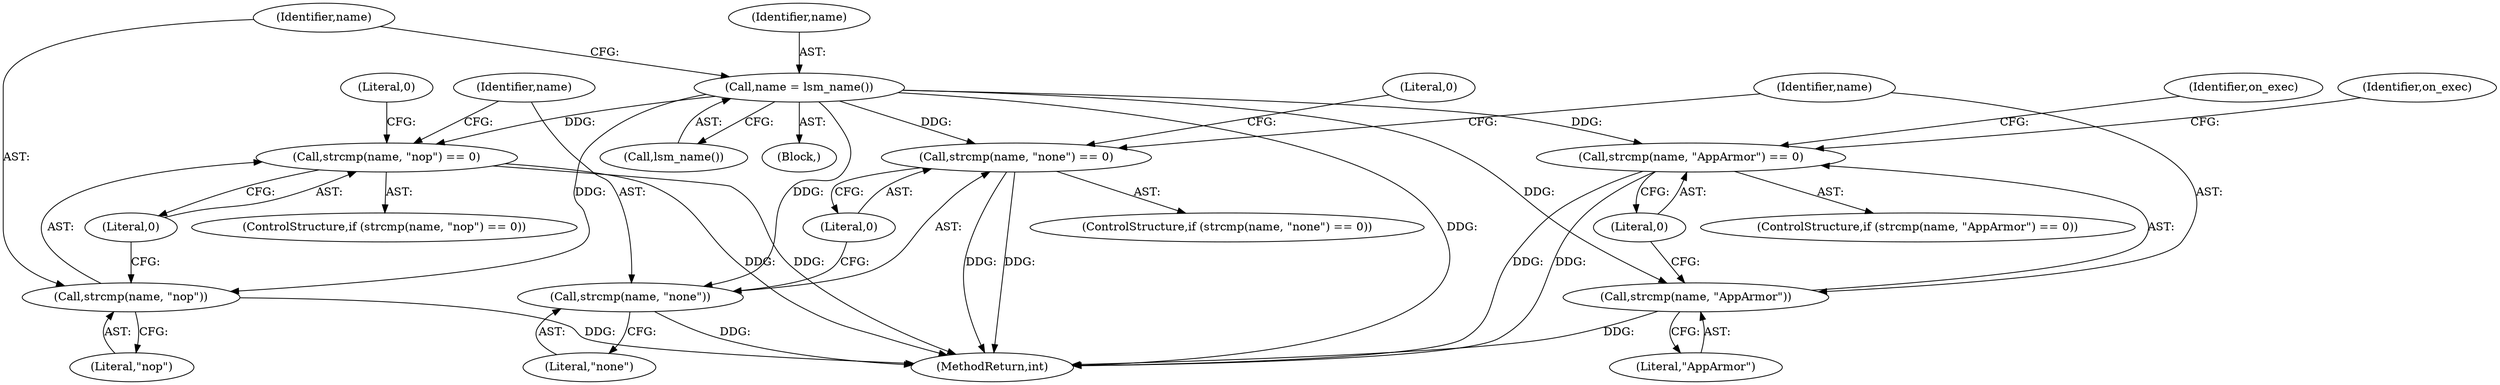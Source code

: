 digraph "0_lxc_81f466d05f2a89cb4f122ef7f593ff3f279b165c_0@pointer" {
"1000120" [label="(Call,name = lsm_name())"];
"1000124" [label="(Call,strcmp(name, \"nop\") == 0)"];
"1000125" [label="(Call,strcmp(name, \"nop\"))"];
"1000132" [label="(Call,strcmp(name, \"none\") == 0)"];
"1000133" [label="(Call,strcmp(name, \"none\"))"];
"1000140" [label="(Call,strcmp(name, \"AppArmor\") == 0)"];
"1000141" [label="(Call,strcmp(name, \"AppArmor\"))"];
"1000128" [label="(Literal,0)"];
"1000135" [label="(Literal,\"none\")"];
"1000142" [label="(Identifier,name)"];
"1000138" [label="(Literal,0)"];
"1000149" [label="(Identifier,on_exec)"];
"1000122" [label="(Call,lsm_name())"];
"1000139" [label="(ControlStructure,if (strcmp(name, \"AppArmor\") == 0))"];
"1000120" [label="(Call,name = lsm_name())"];
"1000140" [label="(Call,strcmp(name, \"AppArmor\") == 0)"];
"1000213" [label="(MethodReturn,int)"];
"1000125" [label="(Call,strcmp(name, \"nop\"))"];
"1000131" [label="(ControlStructure,if (strcmp(name, \"none\") == 0))"];
"1000144" [label="(Literal,0)"];
"1000143" [label="(Literal,\"AppArmor\")"];
"1000107" [label="(Block,)"];
"1000127" [label="(Literal,\"nop\")"];
"1000132" [label="(Call,strcmp(name, \"none\") == 0)"];
"1000146" [label="(Identifier,on_exec)"];
"1000141" [label="(Call,strcmp(name, \"AppArmor\"))"];
"1000121" [label="(Identifier,name)"];
"1000123" [label="(ControlStructure,if (strcmp(name, \"nop\") == 0))"];
"1000133" [label="(Call,strcmp(name, \"none\"))"];
"1000130" [label="(Literal,0)"];
"1000124" [label="(Call,strcmp(name, \"nop\") == 0)"];
"1000126" [label="(Identifier,name)"];
"1000136" [label="(Literal,0)"];
"1000134" [label="(Identifier,name)"];
"1000120" -> "1000107"  [label="AST: "];
"1000120" -> "1000122"  [label="CFG: "];
"1000121" -> "1000120"  [label="AST: "];
"1000122" -> "1000120"  [label="AST: "];
"1000126" -> "1000120"  [label="CFG: "];
"1000120" -> "1000213"  [label="DDG: "];
"1000120" -> "1000124"  [label="DDG: "];
"1000120" -> "1000125"  [label="DDG: "];
"1000120" -> "1000132"  [label="DDG: "];
"1000120" -> "1000133"  [label="DDG: "];
"1000120" -> "1000140"  [label="DDG: "];
"1000120" -> "1000141"  [label="DDG: "];
"1000124" -> "1000123"  [label="AST: "];
"1000124" -> "1000128"  [label="CFG: "];
"1000125" -> "1000124"  [label="AST: "];
"1000128" -> "1000124"  [label="AST: "];
"1000130" -> "1000124"  [label="CFG: "];
"1000134" -> "1000124"  [label="CFG: "];
"1000124" -> "1000213"  [label="DDG: "];
"1000124" -> "1000213"  [label="DDG: "];
"1000125" -> "1000127"  [label="CFG: "];
"1000126" -> "1000125"  [label="AST: "];
"1000127" -> "1000125"  [label="AST: "];
"1000128" -> "1000125"  [label="CFG: "];
"1000125" -> "1000213"  [label="DDG: "];
"1000132" -> "1000131"  [label="AST: "];
"1000132" -> "1000136"  [label="CFG: "];
"1000133" -> "1000132"  [label="AST: "];
"1000136" -> "1000132"  [label="AST: "];
"1000138" -> "1000132"  [label="CFG: "];
"1000142" -> "1000132"  [label="CFG: "];
"1000132" -> "1000213"  [label="DDG: "];
"1000132" -> "1000213"  [label="DDG: "];
"1000133" -> "1000135"  [label="CFG: "];
"1000134" -> "1000133"  [label="AST: "];
"1000135" -> "1000133"  [label="AST: "];
"1000136" -> "1000133"  [label="CFG: "];
"1000133" -> "1000213"  [label="DDG: "];
"1000140" -> "1000139"  [label="AST: "];
"1000140" -> "1000144"  [label="CFG: "];
"1000141" -> "1000140"  [label="AST: "];
"1000144" -> "1000140"  [label="AST: "];
"1000146" -> "1000140"  [label="CFG: "];
"1000149" -> "1000140"  [label="CFG: "];
"1000140" -> "1000213"  [label="DDG: "];
"1000140" -> "1000213"  [label="DDG: "];
"1000141" -> "1000143"  [label="CFG: "];
"1000142" -> "1000141"  [label="AST: "];
"1000143" -> "1000141"  [label="AST: "];
"1000144" -> "1000141"  [label="CFG: "];
"1000141" -> "1000213"  [label="DDG: "];
}
